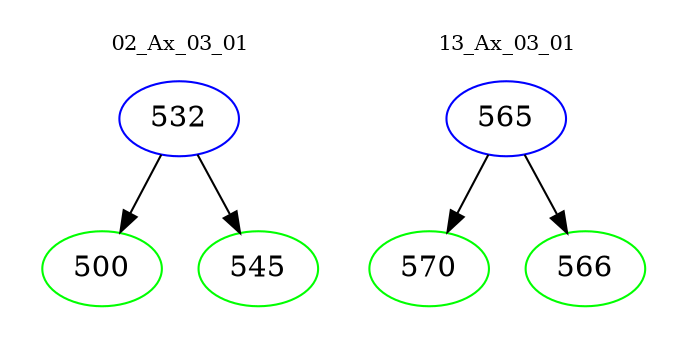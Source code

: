 digraph{
subgraph cluster_0 {
color = white
label = "02_Ax_03_01";
fontsize=10;
T0_532 [label="532", color="blue"]
T0_532 -> T0_500 [color="black"]
T0_500 [label="500", color="green"]
T0_532 -> T0_545 [color="black"]
T0_545 [label="545", color="green"]
}
subgraph cluster_1 {
color = white
label = "13_Ax_03_01";
fontsize=10;
T1_565 [label="565", color="blue"]
T1_565 -> T1_570 [color="black"]
T1_570 [label="570", color="green"]
T1_565 -> T1_566 [color="black"]
T1_566 [label="566", color="green"]
}
}

